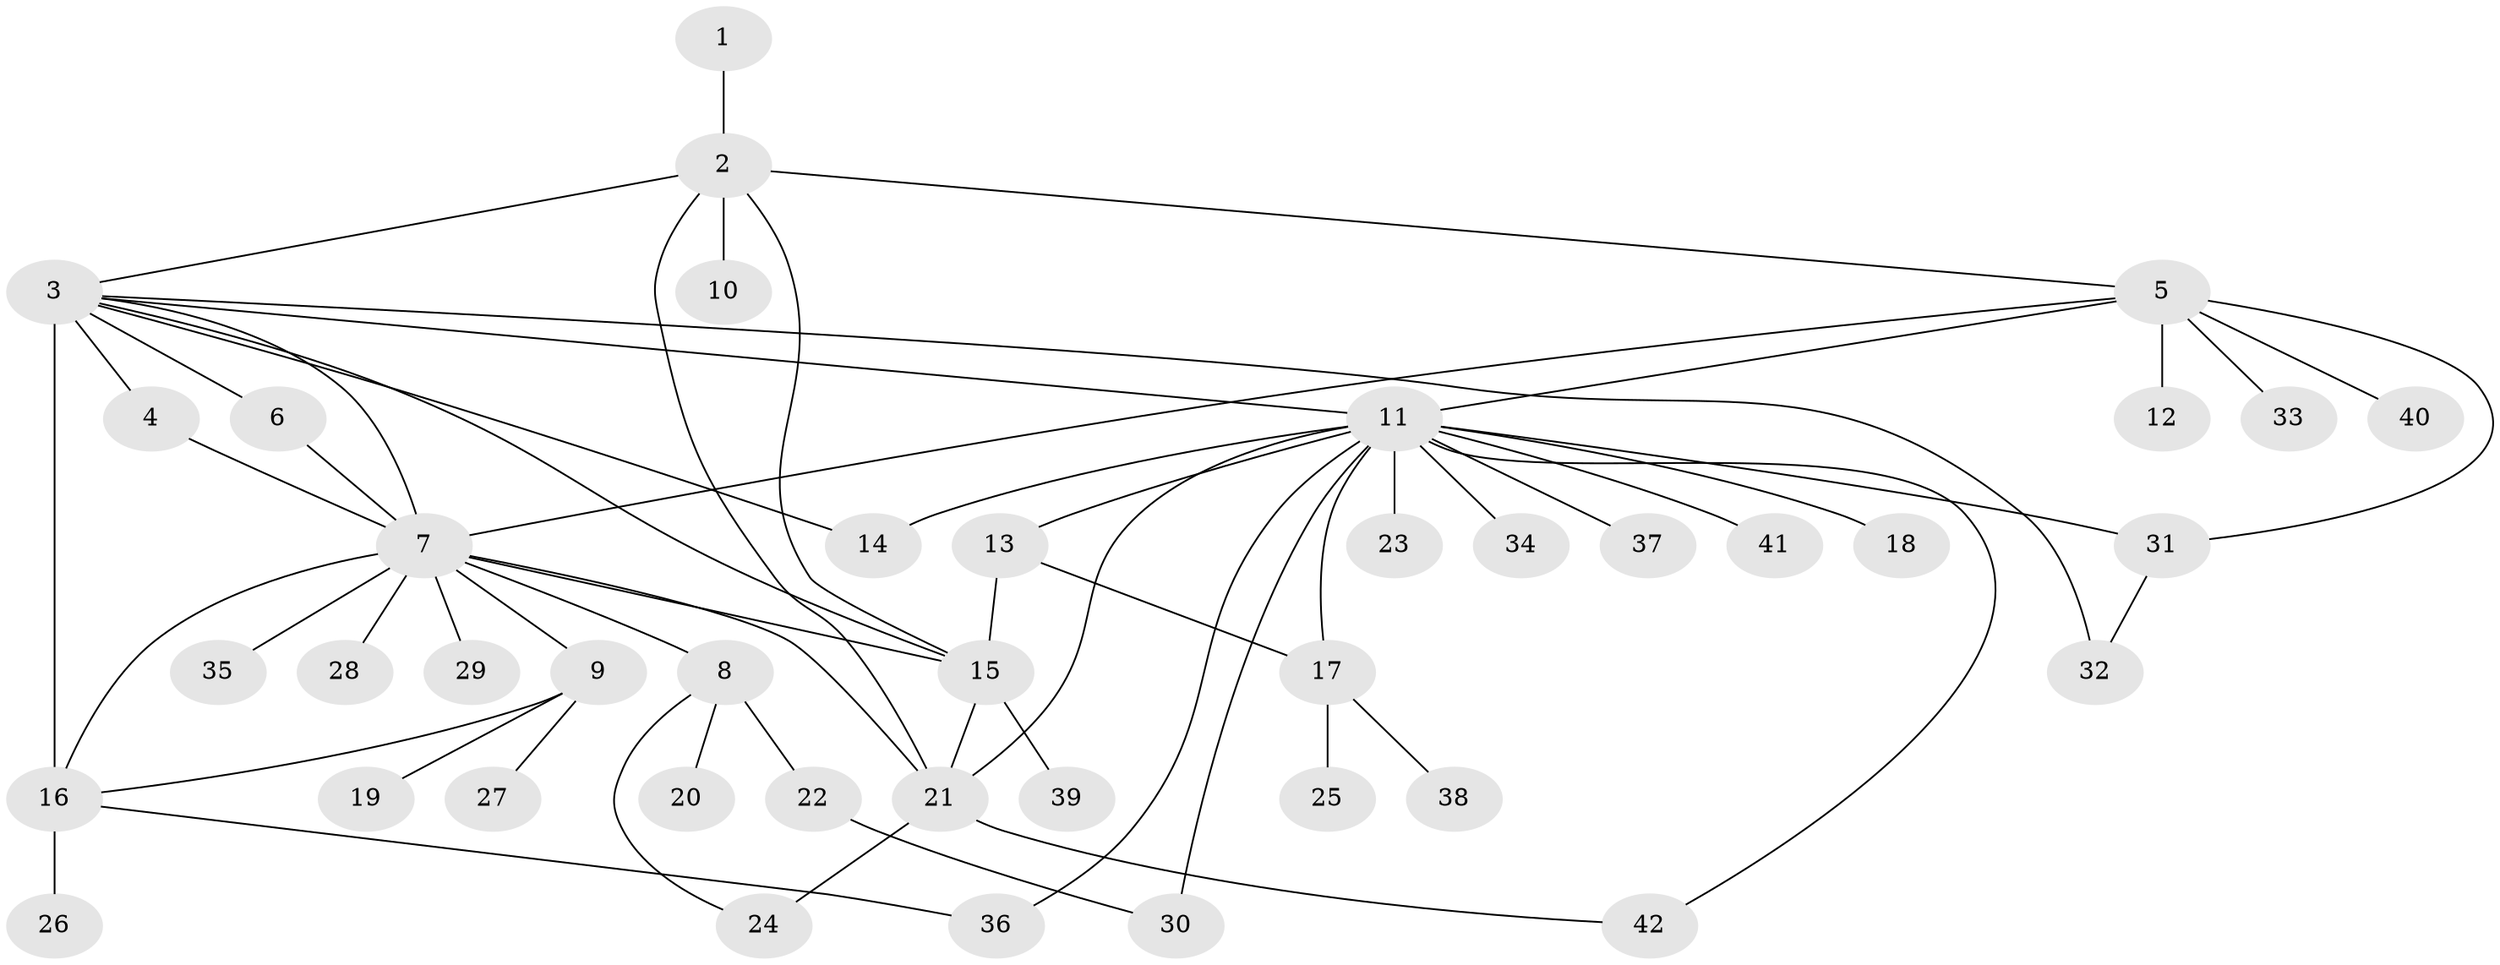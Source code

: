 // original degree distribution, {1: 0.4939759036144578, 7: 0.024096385542168676, 26: 0.012048192771084338, 2: 0.2891566265060241, 8: 0.012048192771084338, 14: 0.012048192771084338, 5: 0.024096385542168676, 4: 0.03614457831325301, 17: 0.012048192771084338, 3: 0.07228915662650602, 6: 0.012048192771084338}
// Generated by graph-tools (version 1.1) at 2025/35/03/09/25 02:35:27]
// undirected, 42 vertices, 61 edges
graph export_dot {
graph [start="1"]
  node [color=gray90,style=filled];
  1;
  2;
  3;
  4;
  5;
  6;
  7;
  8;
  9;
  10;
  11;
  12;
  13;
  14;
  15;
  16;
  17;
  18;
  19;
  20;
  21;
  22;
  23;
  24;
  25;
  26;
  27;
  28;
  29;
  30;
  31;
  32;
  33;
  34;
  35;
  36;
  37;
  38;
  39;
  40;
  41;
  42;
  1 -- 2 [weight=1.0];
  2 -- 3 [weight=1.0];
  2 -- 5 [weight=1.0];
  2 -- 10 [weight=1.0];
  2 -- 15 [weight=1.0];
  2 -- 21 [weight=1.0];
  3 -- 4 [weight=2.0];
  3 -- 6 [weight=1.0];
  3 -- 7 [weight=1.0];
  3 -- 11 [weight=1.0];
  3 -- 14 [weight=1.0];
  3 -- 15 [weight=1.0];
  3 -- 16 [weight=15.0];
  3 -- 32 [weight=2.0];
  4 -- 7 [weight=1.0];
  5 -- 7 [weight=1.0];
  5 -- 11 [weight=1.0];
  5 -- 12 [weight=1.0];
  5 -- 31 [weight=1.0];
  5 -- 33 [weight=1.0];
  5 -- 40 [weight=1.0];
  6 -- 7 [weight=1.0];
  7 -- 8 [weight=1.0];
  7 -- 9 [weight=1.0];
  7 -- 15 [weight=1.0];
  7 -- 16 [weight=1.0];
  7 -- 21 [weight=1.0];
  7 -- 28 [weight=1.0];
  7 -- 29 [weight=1.0];
  7 -- 35 [weight=1.0];
  8 -- 20 [weight=1.0];
  8 -- 22 [weight=1.0];
  8 -- 24 [weight=1.0];
  9 -- 16 [weight=1.0];
  9 -- 19 [weight=1.0];
  9 -- 27 [weight=1.0];
  11 -- 13 [weight=1.0];
  11 -- 14 [weight=1.0];
  11 -- 17 [weight=1.0];
  11 -- 18 [weight=1.0];
  11 -- 21 [weight=1.0];
  11 -- 23 [weight=1.0];
  11 -- 30 [weight=1.0];
  11 -- 31 [weight=1.0];
  11 -- 34 [weight=1.0];
  11 -- 36 [weight=1.0];
  11 -- 37 [weight=1.0];
  11 -- 41 [weight=1.0];
  11 -- 42 [weight=1.0];
  13 -- 15 [weight=1.0];
  13 -- 17 [weight=1.0];
  15 -- 21 [weight=1.0];
  15 -- 39 [weight=1.0];
  16 -- 26 [weight=1.0];
  16 -- 36 [weight=1.0];
  17 -- 25 [weight=1.0];
  17 -- 38 [weight=1.0];
  21 -- 24 [weight=1.0];
  21 -- 42 [weight=1.0];
  22 -- 30 [weight=1.0];
  31 -- 32 [weight=1.0];
}
